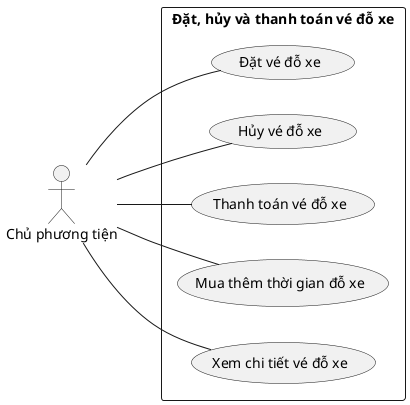 @startuml book_cancel_payment_tickets

left to right direction
skinparam packageStyle rect

actor "Chủ phương tiện" as VehicleOwner

rectangle "Đặt, hủy và thanh toán vé đỗ xe" as BookCancelPaymentTickets {
  'VehicleOwner'
    VehicleOwner -- (Đặt vé đỗ xe)
    VehicleOwner -- (Hủy vé đỗ xe)
    VehicleOwner -- (Thanh toán vé đỗ xe)
    VehicleOwner -- (Mua thêm thời gian đỗ xe)
    VehicleOwner -- (Xem chi tiết vé đỗ xe)
}

@enduml